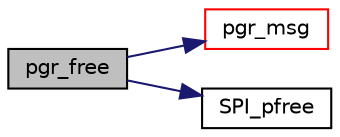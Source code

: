 digraph "pgr_free"
{
  edge [fontname="Helvetica",fontsize="10",labelfontname="Helvetica",labelfontsize="10"];
  node [fontname="Helvetica",fontsize="10",shape=record];
  rankdir="LR";
  Node104 [label="pgr_free",height=0.2,width=0.4,color="black", fillcolor="grey75", style="filled", fontcolor="black"];
  Node104 -> Node105 [color="midnightblue",fontsize="10",style="solid",fontname="Helvetica"];
  Node105 [label="pgr_msg",height=0.2,width=0.4,color="red", fillcolor="white", style="filled",URL="$pgr__alloc_8hpp.html#a03fe028457780ee3a4d223cd7fe9d53e"];
  Node104 -> Node109 [color="midnightblue",fontsize="10",style="solid",fontname="Helvetica"];
  Node109 [label="SPI_pfree",height=0.2,width=0.4,color="black", fillcolor="white", style="filled",URL="$pgr__alloc_8hpp.html#aa67a33ea6201bc688d71e91cb2c461e7"];
}
